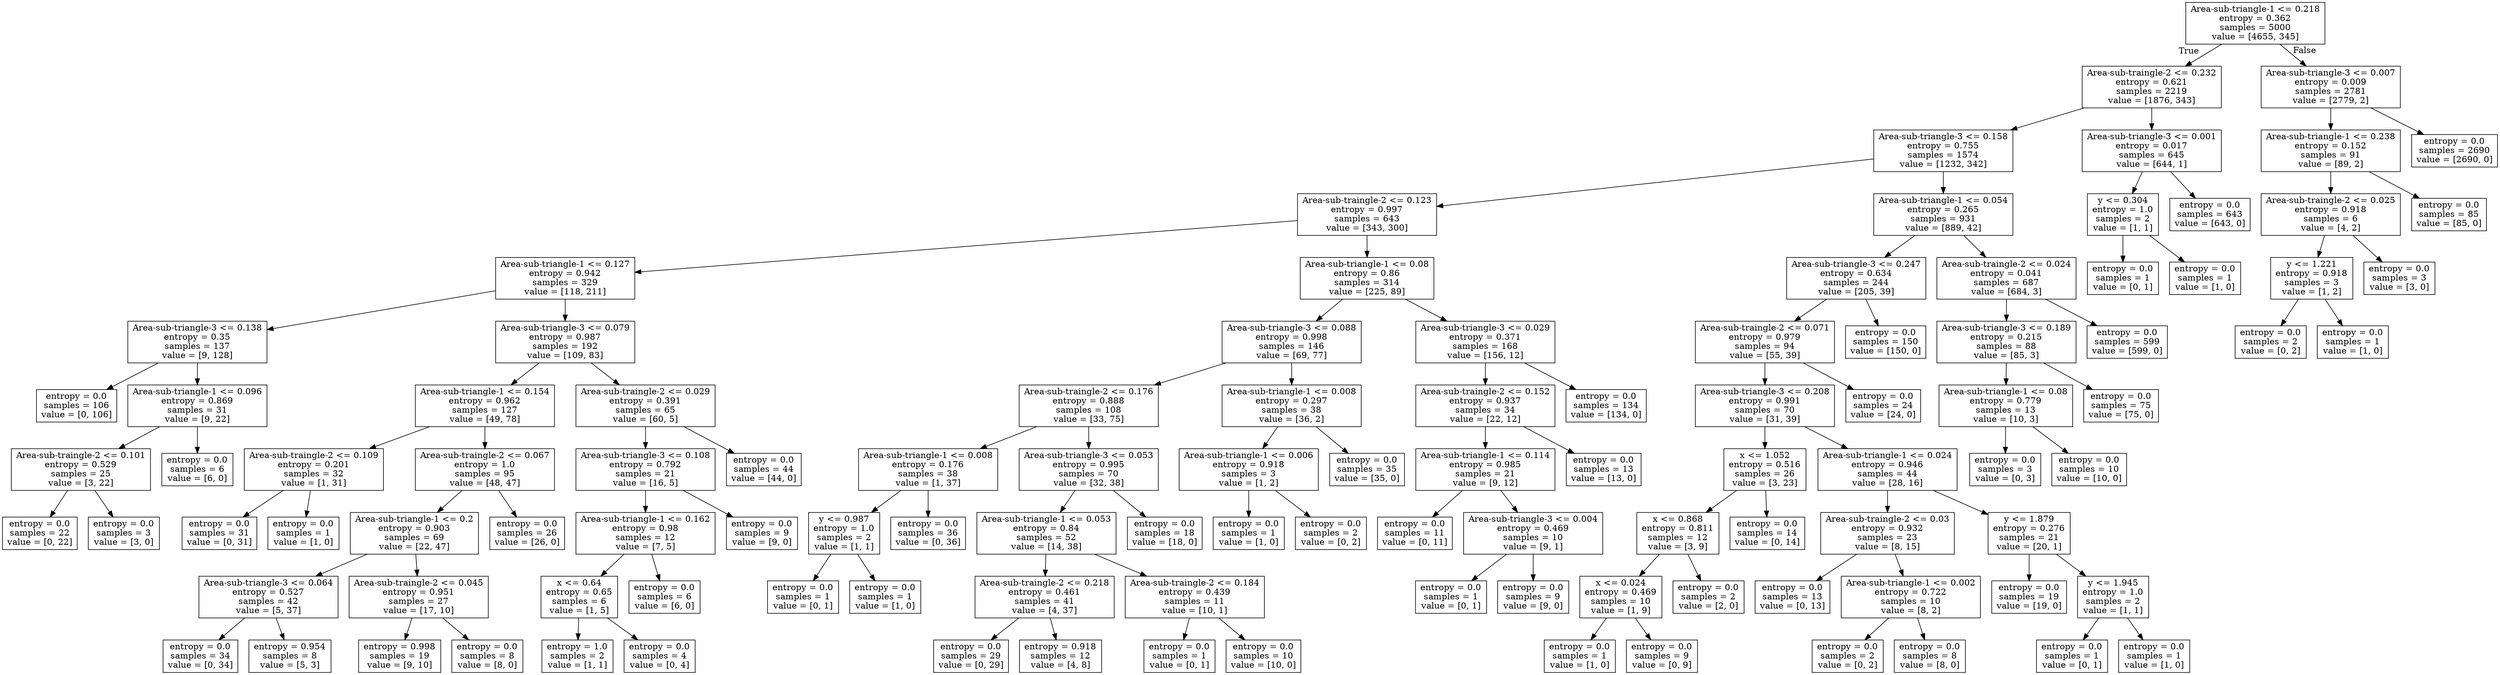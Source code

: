 digraph Tree {
node [shape=box] ;
0 [label="Area-sub-triangle-1 <= 0.218\nentropy = 0.362\nsamples = 5000\nvalue = [4655, 345]"] ;
1 [label="Area-sub-traingle-2 <= 0.232\nentropy = 0.621\nsamples = 2219\nvalue = [1876, 343]"] ;
0 -> 1 [labeldistance=2.5, labelangle=45, headlabel="True"] ;
2 [label="Area-sub-triangle-3 <= 0.158\nentropy = 0.755\nsamples = 1574\nvalue = [1232, 342]"] ;
1 -> 2 ;
3 [label="Area-sub-traingle-2 <= 0.123\nentropy = 0.997\nsamples = 643\nvalue = [343, 300]"] ;
2 -> 3 ;
4 [label="Area-sub-triangle-1 <= 0.127\nentropy = 0.942\nsamples = 329\nvalue = [118, 211]"] ;
3 -> 4 ;
5 [label="Area-sub-triangle-3 <= 0.138\nentropy = 0.35\nsamples = 137\nvalue = [9, 128]"] ;
4 -> 5 ;
6 [label="entropy = 0.0\nsamples = 106\nvalue = [0, 106]"] ;
5 -> 6 ;
7 [label="Area-sub-triangle-1 <= 0.096\nentropy = 0.869\nsamples = 31\nvalue = [9, 22]"] ;
5 -> 7 ;
8 [label="Area-sub-traingle-2 <= 0.101\nentropy = 0.529\nsamples = 25\nvalue = [3, 22]"] ;
7 -> 8 ;
9 [label="entropy = 0.0\nsamples = 22\nvalue = [0, 22]"] ;
8 -> 9 ;
10 [label="entropy = 0.0\nsamples = 3\nvalue = [3, 0]"] ;
8 -> 10 ;
11 [label="entropy = 0.0\nsamples = 6\nvalue = [6, 0]"] ;
7 -> 11 ;
12 [label="Area-sub-triangle-3 <= 0.079\nentropy = 0.987\nsamples = 192\nvalue = [109, 83]"] ;
4 -> 12 ;
13 [label="Area-sub-triangle-1 <= 0.154\nentropy = 0.962\nsamples = 127\nvalue = [49, 78]"] ;
12 -> 13 ;
14 [label="Area-sub-traingle-2 <= 0.109\nentropy = 0.201\nsamples = 32\nvalue = [1, 31]"] ;
13 -> 14 ;
15 [label="entropy = 0.0\nsamples = 31\nvalue = [0, 31]"] ;
14 -> 15 ;
16 [label="entropy = 0.0\nsamples = 1\nvalue = [1, 0]"] ;
14 -> 16 ;
17 [label="Area-sub-traingle-2 <= 0.067\nentropy = 1.0\nsamples = 95\nvalue = [48, 47]"] ;
13 -> 17 ;
18 [label="Area-sub-triangle-1 <= 0.2\nentropy = 0.903\nsamples = 69\nvalue = [22, 47]"] ;
17 -> 18 ;
19 [label="Area-sub-triangle-3 <= 0.064\nentropy = 0.527\nsamples = 42\nvalue = [5, 37]"] ;
18 -> 19 ;
20 [label="entropy = 0.0\nsamples = 34\nvalue = [0, 34]"] ;
19 -> 20 ;
21 [label="entropy = 0.954\nsamples = 8\nvalue = [5, 3]"] ;
19 -> 21 ;
22 [label="Area-sub-traingle-2 <= 0.045\nentropy = 0.951\nsamples = 27\nvalue = [17, 10]"] ;
18 -> 22 ;
23 [label="entropy = 0.998\nsamples = 19\nvalue = [9, 10]"] ;
22 -> 23 ;
24 [label="entropy = 0.0\nsamples = 8\nvalue = [8, 0]"] ;
22 -> 24 ;
25 [label="entropy = 0.0\nsamples = 26\nvalue = [26, 0]"] ;
17 -> 25 ;
26 [label="Area-sub-traingle-2 <= 0.029\nentropy = 0.391\nsamples = 65\nvalue = [60, 5]"] ;
12 -> 26 ;
27 [label="Area-sub-triangle-3 <= 0.108\nentropy = 0.792\nsamples = 21\nvalue = [16, 5]"] ;
26 -> 27 ;
28 [label="Area-sub-triangle-1 <= 0.162\nentropy = 0.98\nsamples = 12\nvalue = [7, 5]"] ;
27 -> 28 ;
29 [label="x <= 0.64\nentropy = 0.65\nsamples = 6\nvalue = [1, 5]"] ;
28 -> 29 ;
30 [label="entropy = 1.0\nsamples = 2\nvalue = [1, 1]"] ;
29 -> 30 ;
31 [label="entropy = 0.0\nsamples = 4\nvalue = [0, 4]"] ;
29 -> 31 ;
32 [label="entropy = 0.0\nsamples = 6\nvalue = [6, 0]"] ;
28 -> 32 ;
33 [label="entropy = 0.0\nsamples = 9\nvalue = [9, 0]"] ;
27 -> 33 ;
34 [label="entropy = 0.0\nsamples = 44\nvalue = [44, 0]"] ;
26 -> 34 ;
35 [label="Area-sub-triangle-1 <= 0.08\nentropy = 0.86\nsamples = 314\nvalue = [225, 89]"] ;
3 -> 35 ;
36 [label="Area-sub-triangle-3 <= 0.088\nentropy = 0.998\nsamples = 146\nvalue = [69, 77]"] ;
35 -> 36 ;
37 [label="Area-sub-traingle-2 <= 0.176\nentropy = 0.888\nsamples = 108\nvalue = [33, 75]"] ;
36 -> 37 ;
38 [label="Area-sub-triangle-1 <= 0.008\nentropy = 0.176\nsamples = 38\nvalue = [1, 37]"] ;
37 -> 38 ;
39 [label="y <= 0.987\nentropy = 1.0\nsamples = 2\nvalue = [1, 1]"] ;
38 -> 39 ;
40 [label="entropy = 0.0\nsamples = 1\nvalue = [0, 1]"] ;
39 -> 40 ;
41 [label="entropy = 0.0\nsamples = 1\nvalue = [1, 0]"] ;
39 -> 41 ;
42 [label="entropy = 0.0\nsamples = 36\nvalue = [0, 36]"] ;
38 -> 42 ;
43 [label="Area-sub-triangle-3 <= 0.053\nentropy = 0.995\nsamples = 70\nvalue = [32, 38]"] ;
37 -> 43 ;
44 [label="Area-sub-triangle-1 <= 0.053\nentropy = 0.84\nsamples = 52\nvalue = [14, 38]"] ;
43 -> 44 ;
45 [label="Area-sub-traingle-2 <= 0.218\nentropy = 0.461\nsamples = 41\nvalue = [4, 37]"] ;
44 -> 45 ;
46 [label="entropy = 0.0\nsamples = 29\nvalue = [0, 29]"] ;
45 -> 46 ;
47 [label="entropy = 0.918\nsamples = 12\nvalue = [4, 8]"] ;
45 -> 47 ;
48 [label="Area-sub-traingle-2 <= 0.184\nentropy = 0.439\nsamples = 11\nvalue = [10, 1]"] ;
44 -> 48 ;
49 [label="entropy = 0.0\nsamples = 1\nvalue = [0, 1]"] ;
48 -> 49 ;
50 [label="entropy = 0.0\nsamples = 10\nvalue = [10, 0]"] ;
48 -> 50 ;
51 [label="entropy = 0.0\nsamples = 18\nvalue = [18, 0]"] ;
43 -> 51 ;
52 [label="Area-sub-triangle-1 <= 0.008\nentropy = 0.297\nsamples = 38\nvalue = [36, 2]"] ;
36 -> 52 ;
53 [label="Area-sub-triangle-1 <= 0.006\nentropy = 0.918\nsamples = 3\nvalue = [1, 2]"] ;
52 -> 53 ;
54 [label="entropy = 0.0\nsamples = 1\nvalue = [1, 0]"] ;
53 -> 54 ;
55 [label="entropy = 0.0\nsamples = 2\nvalue = [0, 2]"] ;
53 -> 55 ;
56 [label="entropy = 0.0\nsamples = 35\nvalue = [35, 0]"] ;
52 -> 56 ;
57 [label="Area-sub-triangle-3 <= 0.029\nentropy = 0.371\nsamples = 168\nvalue = [156, 12]"] ;
35 -> 57 ;
58 [label="Area-sub-traingle-2 <= 0.152\nentropy = 0.937\nsamples = 34\nvalue = [22, 12]"] ;
57 -> 58 ;
59 [label="Area-sub-triangle-1 <= 0.114\nentropy = 0.985\nsamples = 21\nvalue = [9, 12]"] ;
58 -> 59 ;
60 [label="entropy = 0.0\nsamples = 11\nvalue = [0, 11]"] ;
59 -> 60 ;
61 [label="Area-sub-triangle-3 <= 0.004\nentropy = 0.469\nsamples = 10\nvalue = [9, 1]"] ;
59 -> 61 ;
62 [label="entropy = 0.0\nsamples = 1\nvalue = [0, 1]"] ;
61 -> 62 ;
63 [label="entropy = 0.0\nsamples = 9\nvalue = [9, 0]"] ;
61 -> 63 ;
64 [label="entropy = 0.0\nsamples = 13\nvalue = [13, 0]"] ;
58 -> 64 ;
65 [label="entropy = 0.0\nsamples = 134\nvalue = [134, 0]"] ;
57 -> 65 ;
66 [label="Area-sub-triangle-1 <= 0.054\nentropy = 0.265\nsamples = 931\nvalue = [889, 42]"] ;
2 -> 66 ;
67 [label="Area-sub-triangle-3 <= 0.247\nentropy = 0.634\nsamples = 244\nvalue = [205, 39]"] ;
66 -> 67 ;
68 [label="Area-sub-traingle-2 <= 0.071\nentropy = 0.979\nsamples = 94\nvalue = [55, 39]"] ;
67 -> 68 ;
69 [label="Area-sub-triangle-3 <= 0.208\nentropy = 0.991\nsamples = 70\nvalue = [31, 39]"] ;
68 -> 69 ;
70 [label="x <= 1.052\nentropy = 0.516\nsamples = 26\nvalue = [3, 23]"] ;
69 -> 70 ;
71 [label="x <= 0.868\nentropy = 0.811\nsamples = 12\nvalue = [3, 9]"] ;
70 -> 71 ;
72 [label="x <= 0.024\nentropy = 0.469\nsamples = 10\nvalue = [1, 9]"] ;
71 -> 72 ;
73 [label="entropy = 0.0\nsamples = 1\nvalue = [1, 0]"] ;
72 -> 73 ;
74 [label="entropy = 0.0\nsamples = 9\nvalue = [0, 9]"] ;
72 -> 74 ;
75 [label="entropy = 0.0\nsamples = 2\nvalue = [2, 0]"] ;
71 -> 75 ;
76 [label="entropy = 0.0\nsamples = 14\nvalue = [0, 14]"] ;
70 -> 76 ;
77 [label="Area-sub-triangle-1 <= 0.024\nentropy = 0.946\nsamples = 44\nvalue = [28, 16]"] ;
69 -> 77 ;
78 [label="Area-sub-traingle-2 <= 0.03\nentropy = 0.932\nsamples = 23\nvalue = [8, 15]"] ;
77 -> 78 ;
79 [label="entropy = 0.0\nsamples = 13\nvalue = [0, 13]"] ;
78 -> 79 ;
80 [label="Area-sub-triangle-1 <= 0.002\nentropy = 0.722\nsamples = 10\nvalue = [8, 2]"] ;
78 -> 80 ;
81 [label="entropy = 0.0\nsamples = 2\nvalue = [0, 2]"] ;
80 -> 81 ;
82 [label="entropy = 0.0\nsamples = 8\nvalue = [8, 0]"] ;
80 -> 82 ;
83 [label="y <= 1.879\nentropy = 0.276\nsamples = 21\nvalue = [20, 1]"] ;
77 -> 83 ;
84 [label="entropy = 0.0\nsamples = 19\nvalue = [19, 0]"] ;
83 -> 84 ;
85 [label="y <= 1.945\nentropy = 1.0\nsamples = 2\nvalue = [1, 1]"] ;
83 -> 85 ;
86 [label="entropy = 0.0\nsamples = 1\nvalue = [0, 1]"] ;
85 -> 86 ;
87 [label="entropy = 0.0\nsamples = 1\nvalue = [1, 0]"] ;
85 -> 87 ;
88 [label="entropy = 0.0\nsamples = 24\nvalue = [24, 0]"] ;
68 -> 88 ;
89 [label="entropy = 0.0\nsamples = 150\nvalue = [150, 0]"] ;
67 -> 89 ;
90 [label="Area-sub-traingle-2 <= 0.024\nentropy = 0.041\nsamples = 687\nvalue = [684, 3]"] ;
66 -> 90 ;
91 [label="Area-sub-triangle-3 <= 0.189\nentropy = 0.215\nsamples = 88\nvalue = [85, 3]"] ;
90 -> 91 ;
92 [label="Area-sub-triangle-1 <= 0.08\nentropy = 0.779\nsamples = 13\nvalue = [10, 3]"] ;
91 -> 92 ;
93 [label="entropy = 0.0\nsamples = 3\nvalue = [0, 3]"] ;
92 -> 93 ;
94 [label="entropy = 0.0\nsamples = 10\nvalue = [10, 0]"] ;
92 -> 94 ;
95 [label="entropy = 0.0\nsamples = 75\nvalue = [75, 0]"] ;
91 -> 95 ;
96 [label="entropy = 0.0\nsamples = 599\nvalue = [599, 0]"] ;
90 -> 96 ;
97 [label="Area-sub-triangle-3 <= 0.001\nentropy = 0.017\nsamples = 645\nvalue = [644, 1]"] ;
1 -> 97 ;
98 [label="y <= 0.304\nentropy = 1.0\nsamples = 2\nvalue = [1, 1]"] ;
97 -> 98 ;
99 [label="entropy = 0.0\nsamples = 1\nvalue = [0, 1]"] ;
98 -> 99 ;
100 [label="entropy = 0.0\nsamples = 1\nvalue = [1, 0]"] ;
98 -> 100 ;
101 [label="entropy = 0.0\nsamples = 643\nvalue = [643, 0]"] ;
97 -> 101 ;
102 [label="Area-sub-triangle-3 <= 0.007\nentropy = 0.009\nsamples = 2781\nvalue = [2779, 2]"] ;
0 -> 102 [labeldistance=2.5, labelangle=-45, headlabel="False"] ;
103 [label="Area-sub-triangle-1 <= 0.238\nentropy = 0.152\nsamples = 91\nvalue = [89, 2]"] ;
102 -> 103 ;
104 [label="Area-sub-traingle-2 <= 0.025\nentropy = 0.918\nsamples = 6\nvalue = [4, 2]"] ;
103 -> 104 ;
105 [label="y <= 1.221\nentropy = 0.918\nsamples = 3\nvalue = [1, 2]"] ;
104 -> 105 ;
106 [label="entropy = 0.0\nsamples = 2\nvalue = [0, 2]"] ;
105 -> 106 ;
107 [label="entropy = 0.0\nsamples = 1\nvalue = [1, 0]"] ;
105 -> 107 ;
108 [label="entropy = 0.0\nsamples = 3\nvalue = [3, 0]"] ;
104 -> 108 ;
109 [label="entropy = 0.0\nsamples = 85\nvalue = [85, 0]"] ;
103 -> 109 ;
110 [label="entropy = 0.0\nsamples = 2690\nvalue = [2690, 0]"] ;
102 -> 110 ;
}